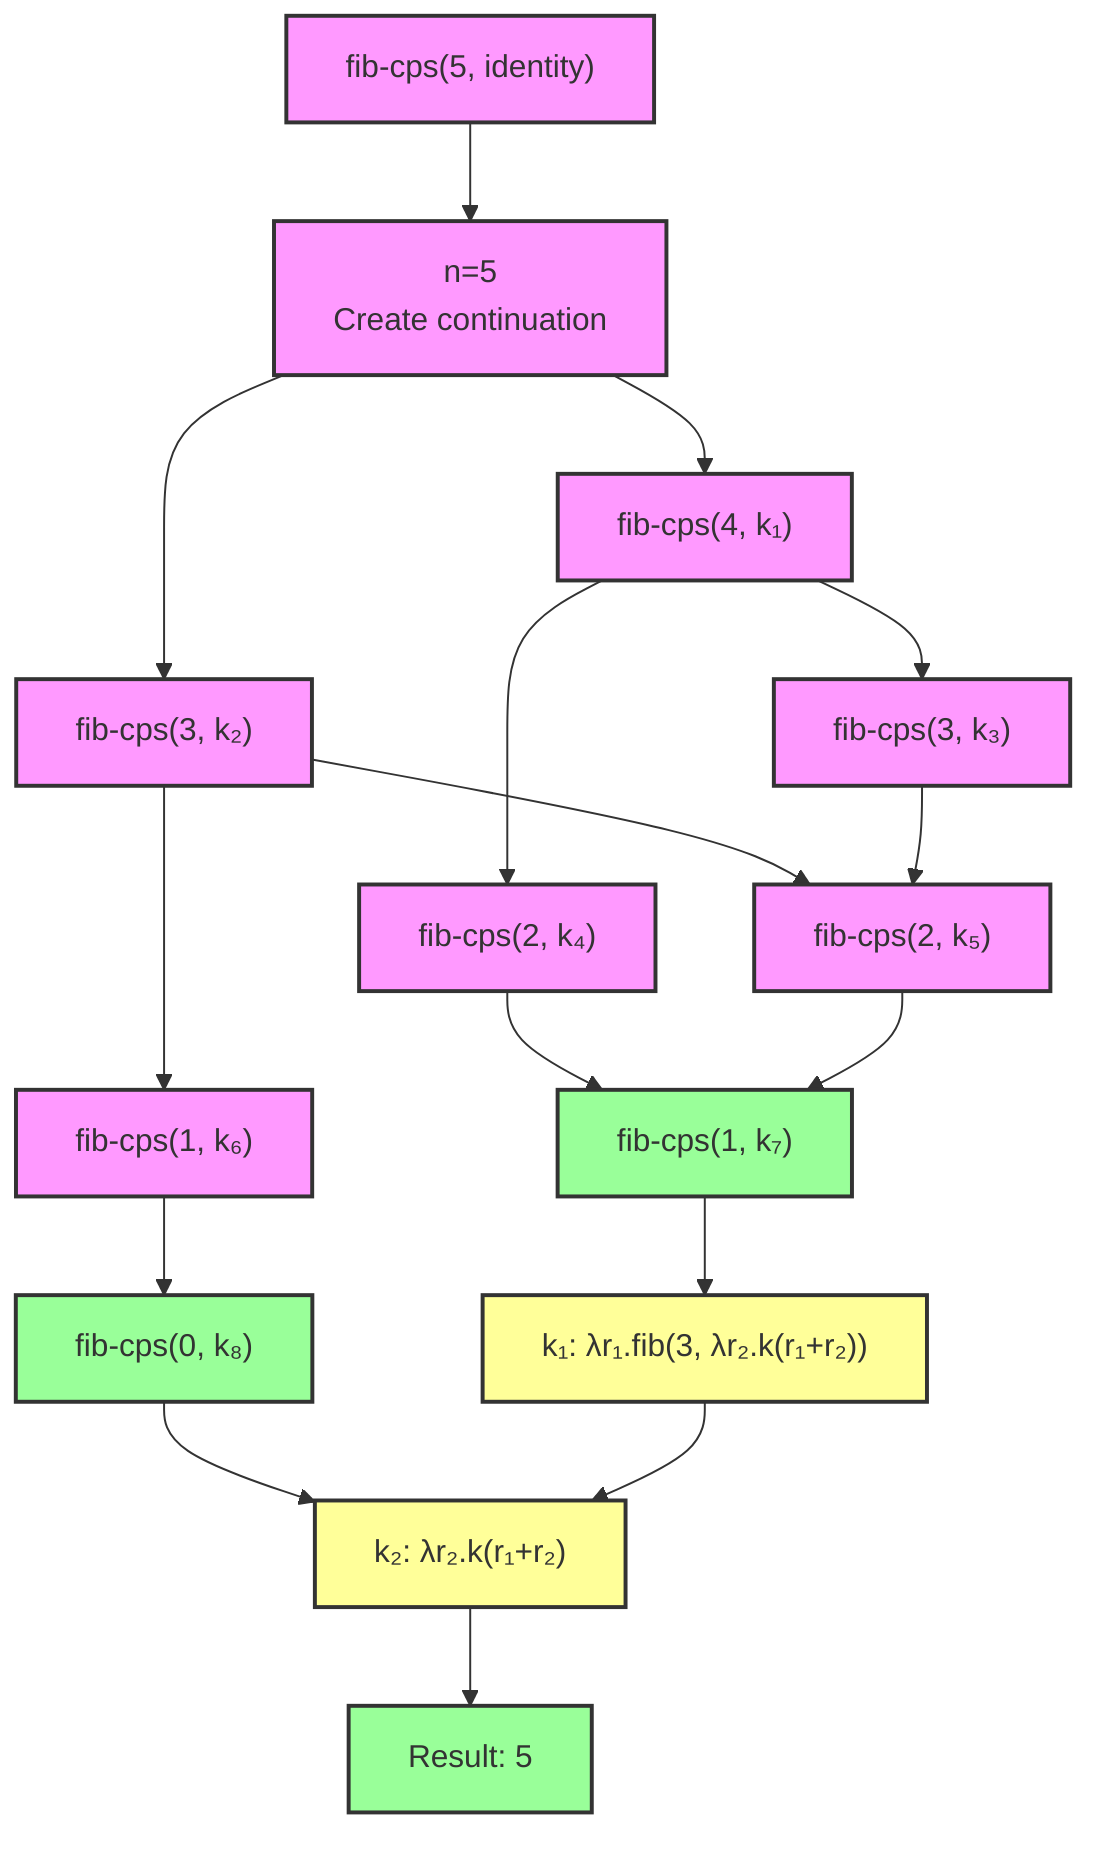 graph TD
    classDef baseCase fill:#9f9,stroke:#333,stroke-width:2px
    classDef recursive fill:#f9f,stroke:#333,stroke-width:2px
    classDef continuation fill:#ff9,stroke:#333,stroke-width:2px

    START["fib-cps(5, identity)"]:::recursive
    F5["n=5<br/>Create continuation"]:::recursive
    F4A["fib-cps(4, k₁)"]:::recursive
    F4B["fib-cps(3, k₂)"]:::recursive
    F3A["fib-cps(3, k₃)"]:::recursive
    F3B["fib-cps(2, k₄)"]:::recursive
    F2A["fib-cps(2, k₅)"]:::recursive
    F2B["fib-cps(1, k₆)"]:::recursive
    F1A["fib-cps(1, k₇)"]:::baseCase
    F1B["fib-cps(0, k₈)"]:::baseCase
    K1["k₁: λr₁.fib(3, λr₂.k(r₁+r₂))"]:::continuation
    K2["k₂: λr₂.k(r₁+r₂)"]:::continuation
    RESULT["Result: 5"]:::baseCase

    START --> F5
    F5 --> F4A
    F5 --> F4B
    F4A --> F3A
    F4A --> F3B
    F4B --> F2A
    F4B --> F2B
    F3A --> F2A
    F3B --> F1A
    F2A --> F1A
    F2B --> F1B
    F1A --> K1
    F1B --> K2
    K1 --> K2
    K2 --> RESULT